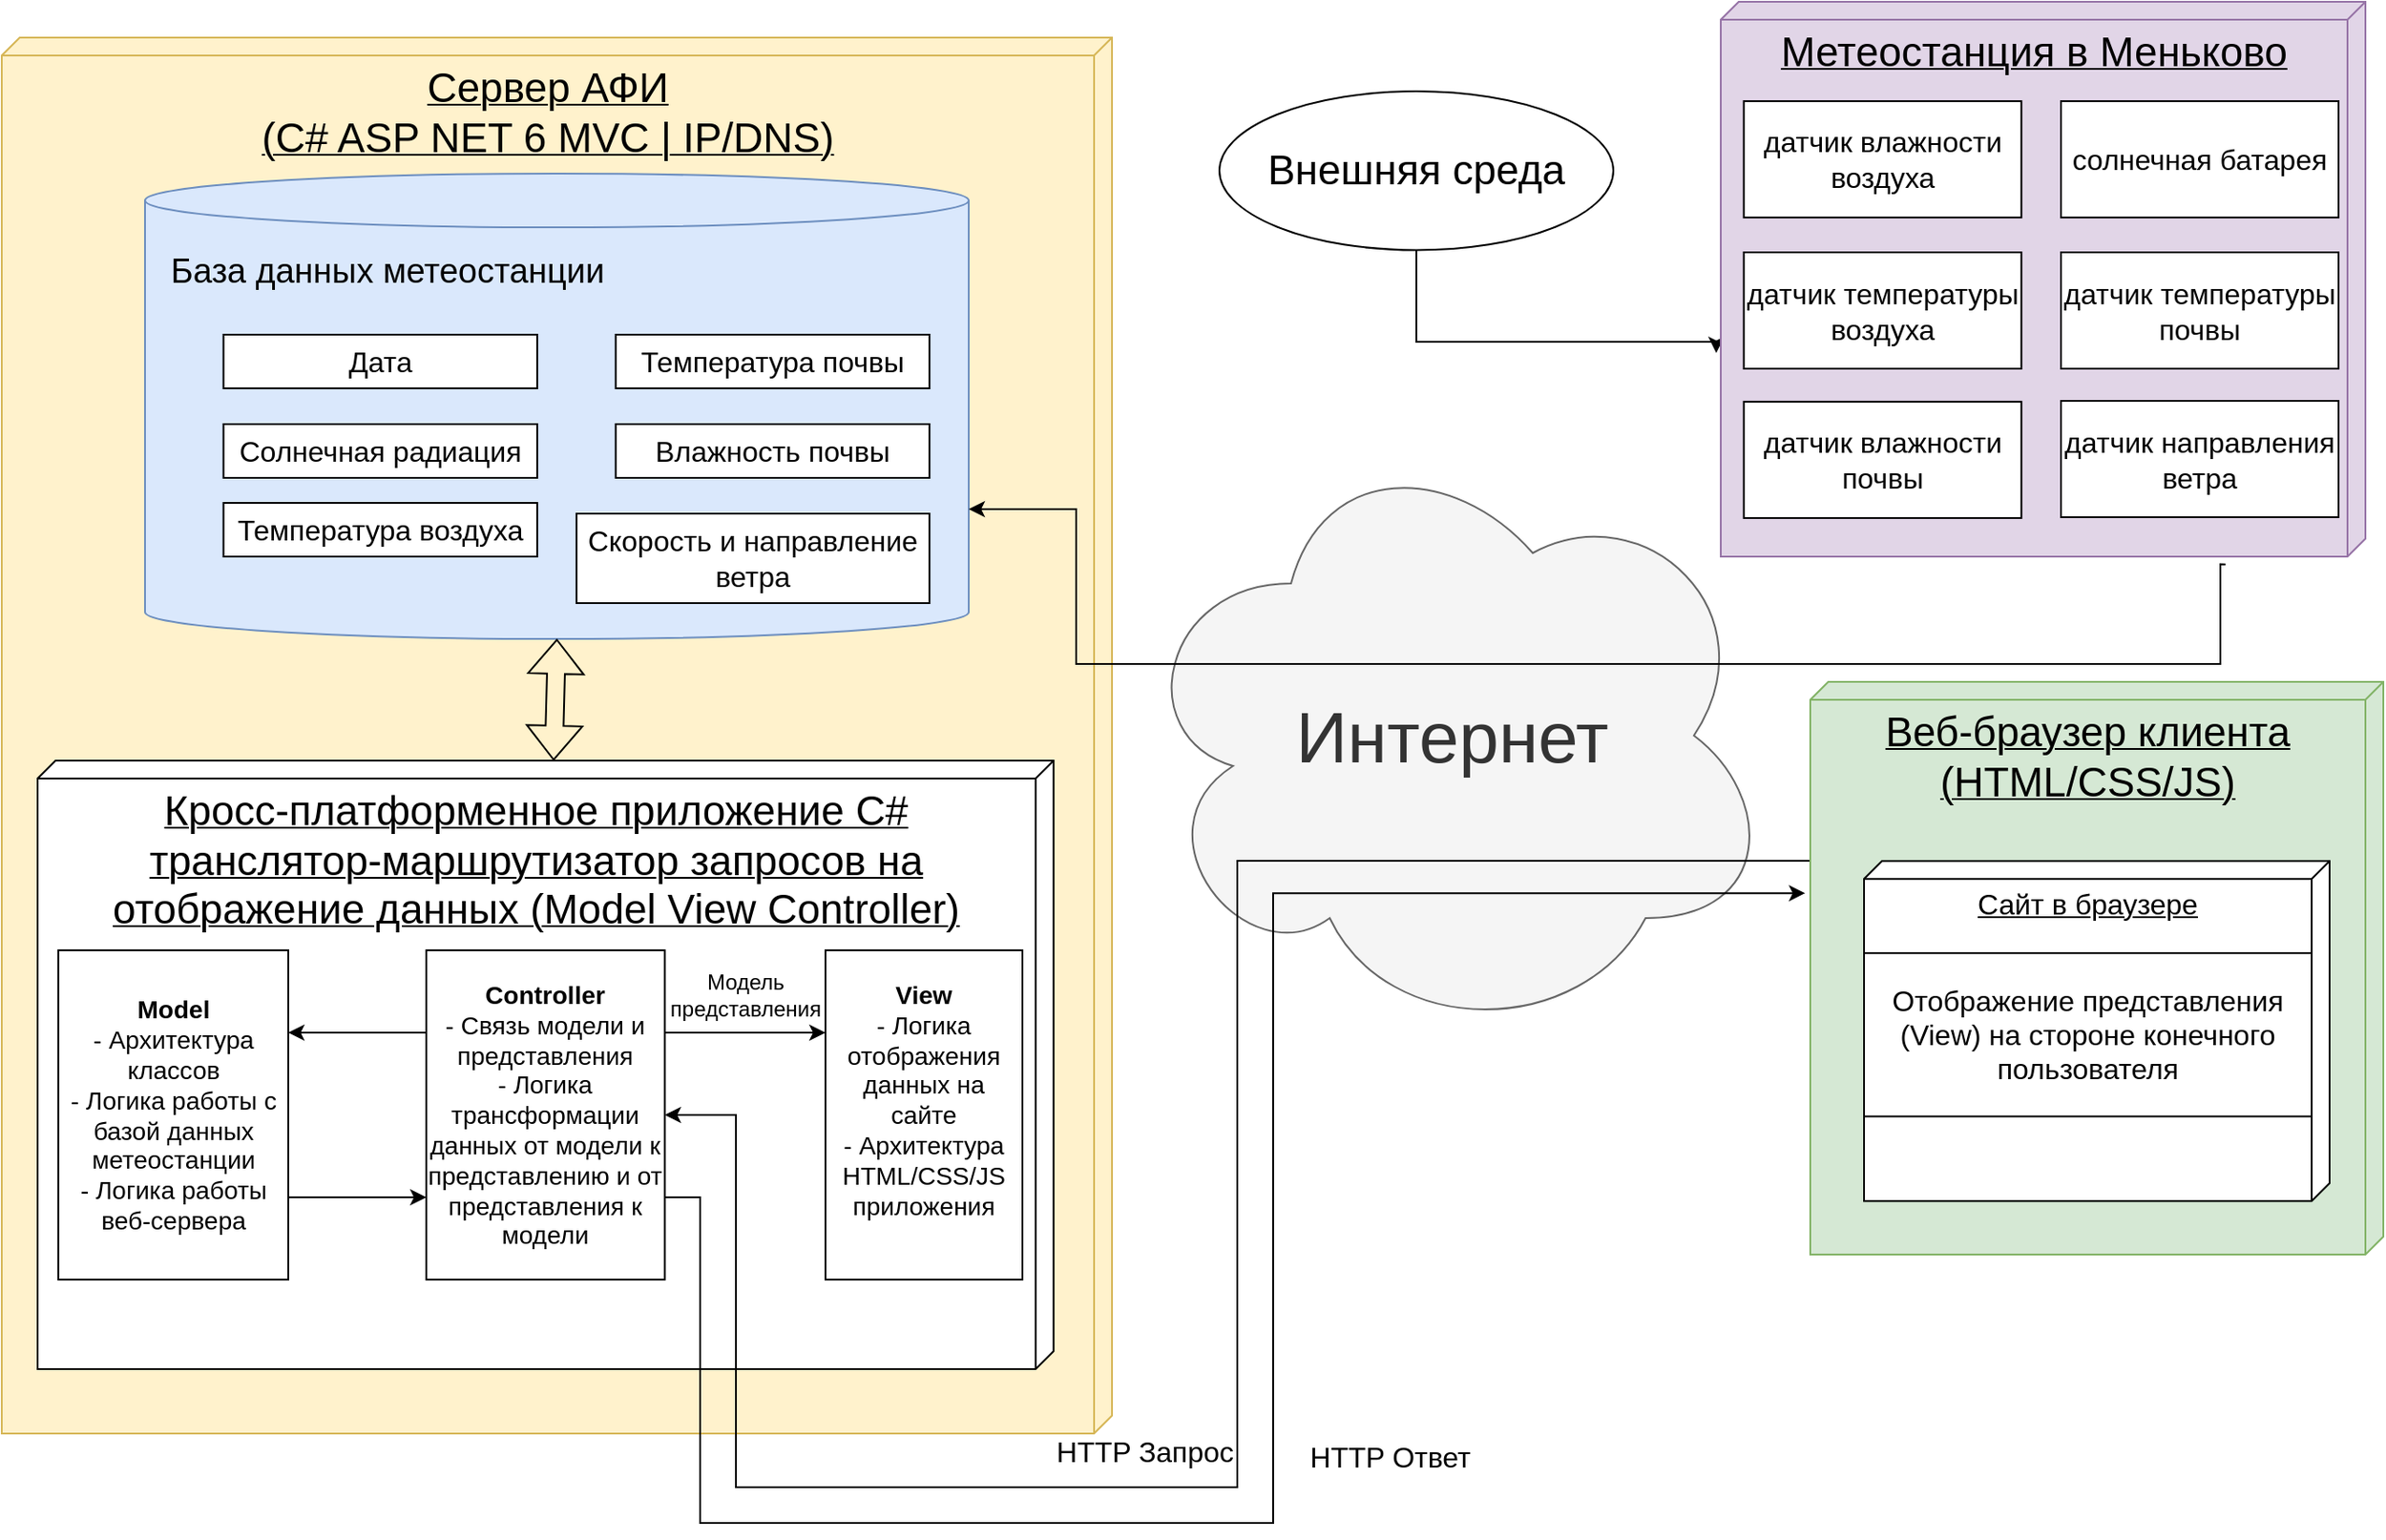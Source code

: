 <mxfile version="24.8.4">
  <diagram name="Страница 1" id="3UtwikSYcavfptNBDR6d">
    <mxGraphModel dx="1434" dy="780" grid="1" gridSize="10" guides="1" tooltips="1" connect="1" arrows="1" fold="1" page="1" pageScale="1" pageWidth="827" pageHeight="1169" math="0" shadow="0">
      <root>
        <mxCell id="0" />
        <mxCell id="1" parent="0" />
        <mxCell id="uawzwrlSfg4TmnD1LO4R-1" value="&lt;font style=&quot;font-size: 23px;&quot;&gt;Сервер АФИ&lt;br&gt;(C# ASP NET 6 MVC | IP/DNS)&lt;/font&gt;" style="verticalAlign=top;align=center;spacingTop=8;spacingLeft=2;spacingRight=12;shape=cube;size=10;direction=south;fontStyle=4;html=1;whiteSpace=wrap;fillColor=#fff2cc;strokeColor=#d6b656;" parent="1" vertex="1">
          <mxGeometry x="40" y="30" width="620" height="780" as="geometry" />
        </mxCell>
        <mxCell id="uawzwrlSfg4TmnD1LO4R-24" value="" style="group" parent="1" vertex="1" connectable="0">
          <mxGeometry x="120" y="106" width="460" height="260" as="geometry" />
        </mxCell>
        <mxCell id="uawzwrlSfg4TmnD1LO4R-2" value="" style="shape=cylinder3;whiteSpace=wrap;html=1;boundedLbl=1;backgroundOutline=1;size=15;fillColor=#dae8fc;strokeColor=#6c8ebf;" parent="uawzwrlSfg4TmnD1LO4R-24" vertex="1">
          <mxGeometry width="460.0" height="260" as="geometry" />
        </mxCell>
        <mxCell id="uawzwrlSfg4TmnD1LO4R-3" value="&lt;font style=&quot;font-size: 19px;&quot;&gt;База данных метеостанции&lt;/font&gt;" style="text;html=1;align=center;verticalAlign=middle;resizable=0;points=[];autosize=1;strokeColor=none;fillColor=none;" parent="uawzwrlSfg4TmnD1LO4R-24" vertex="1">
          <mxGeometry y="35" width="270" height="40" as="geometry" />
        </mxCell>
        <mxCell id="uawzwrlSfg4TmnD1LO4R-4" value="&lt;font style=&quot;font-size: 16px;&quot;&gt;Дата&lt;/font&gt;" style="rounded=0;whiteSpace=wrap;html=1;" parent="uawzwrlSfg4TmnD1LO4R-24" vertex="1">
          <mxGeometry x="43.81" y="90" width="175.238" height="30" as="geometry" />
        </mxCell>
        <mxCell id="uawzwrlSfg4TmnD1LO4R-5" value="&lt;font style=&quot;font-size: 16px;&quot;&gt;Температура почвы&lt;/font&gt;" style="rounded=0;whiteSpace=wrap;html=1;" parent="uawzwrlSfg4TmnD1LO4R-24" vertex="1">
          <mxGeometry x="262.857" y="90" width="175.238" height="30" as="geometry" />
        </mxCell>
        <mxCell id="uawzwrlSfg4TmnD1LO4R-7" value="&lt;font style=&quot;font-size: 16px;&quot;&gt;Солнечная радиация&lt;/font&gt;" style="rounded=0;whiteSpace=wrap;html=1;" parent="uawzwrlSfg4TmnD1LO4R-24" vertex="1">
          <mxGeometry x="43.81" y="140" width="175.238" height="30" as="geometry" />
        </mxCell>
        <mxCell id="uawzwrlSfg4TmnD1LO4R-8" value="&lt;font style=&quot;font-size: 16px;&quot;&gt;Влажность почвы&lt;/font&gt;" style="rounded=0;whiteSpace=wrap;html=1;" parent="uawzwrlSfg4TmnD1LO4R-24" vertex="1">
          <mxGeometry x="262.857" y="140" width="175.238" height="30" as="geometry" />
        </mxCell>
        <mxCell id="uawzwrlSfg4TmnD1LO4R-9" value="&lt;font style=&quot;font-size: 16px;&quot;&gt;Температура воздуха&lt;/font&gt;" style="rounded=0;whiteSpace=wrap;html=1;" parent="uawzwrlSfg4TmnD1LO4R-24" vertex="1">
          <mxGeometry x="43.81" y="184" width="175.238" height="30" as="geometry" />
        </mxCell>
        <mxCell id="uawzwrlSfg4TmnD1LO4R-10" value="&lt;font style=&quot;font-size: 16px;&quot;&gt;Скорость и направление ветра&lt;/font&gt;" style="rounded=0;whiteSpace=wrap;html=1;" parent="uawzwrlSfg4TmnD1LO4R-24" vertex="1">
          <mxGeometry x="240.952" y="190" width="197.143" height="50" as="geometry" />
        </mxCell>
        <mxCell id="uawzwrlSfg4TmnD1LO4R-25" value="" style="group" parent="1" vertex="1" connectable="0">
          <mxGeometry x="60" y="444" width="660" height="330" as="geometry" />
        </mxCell>
        <mxCell id="uawzwrlSfg4TmnD1LO4R-13" value="&lt;font style=&quot;font-size: 23px;&quot;&gt;&lt;span style=&quot;&quot;&gt;Кросс-платформенное приложение C#&lt;/span&gt;&lt;br&gt;&lt;font style=&quot;font-size: 23px;&quot;&gt;транслятор-маршрутизатор запросов на отображение данных (Model View Controller)&lt;/font&gt;&lt;br&gt;&lt;/font&gt;" style="verticalAlign=top;align=center;spacingTop=8;spacingLeft=2;spacingRight=12;shape=cube;size=10;direction=south;fontStyle=4;html=1;whiteSpace=wrap;" parent="uawzwrlSfg4TmnD1LO4R-25" vertex="1">
          <mxGeometry y="-10" width="567.37" height="340" as="geometry" />
        </mxCell>
        <mxCell id="pTcO-I0o6w5sAaPJSsjS-7" value="&lt;font style=&quot;font-size: 14px;&quot;&gt;&lt;b&gt;Model&lt;/b&gt;&lt;br&gt;- Архитектура классов&lt;br&gt;- Логика работы с базой данных метеостанции&lt;br&gt;- Логика работы веб-сервера&lt;br&gt;&lt;/font&gt;" style="rounded=0;whiteSpace=wrap;html=1;" parent="uawzwrlSfg4TmnD1LO4R-25" vertex="1">
          <mxGeometry x="11.58" y="96" width="128.42" height="184" as="geometry" />
        </mxCell>
        <mxCell id="pTcO-I0o6w5sAaPJSsjS-8" value="&lt;font style=&quot;font-size: 14px;&quot;&gt;&lt;b&gt;Controller&lt;/b&gt;&lt;br&gt;- Связь модели и представления&lt;br&gt;- Логика трансформации данных от модели к представлению и от представления к модели&lt;/font&gt;" style="rounded=0;whiteSpace=wrap;html=1;" parent="uawzwrlSfg4TmnD1LO4R-25" vertex="1">
          <mxGeometry x="217.1" y="96" width="133.16" height="184" as="geometry" />
        </mxCell>
        <mxCell id="pTcO-I0o6w5sAaPJSsjS-14" style="edgeStyle=orthogonalEdgeStyle;rounded=0;orthogonalLoop=1;jettySize=auto;html=1;entryX=1;entryY=0.25;entryDx=0;entryDy=0;exitX=0;exitY=0.25;exitDx=0;exitDy=0;" parent="uawzwrlSfg4TmnD1LO4R-25" source="pTcO-I0o6w5sAaPJSsjS-8" target="pTcO-I0o6w5sAaPJSsjS-7" edge="1">
          <mxGeometry relative="1" as="geometry" />
        </mxCell>
        <mxCell id="pTcO-I0o6w5sAaPJSsjS-15" style="edgeStyle=orthogonalEdgeStyle;rounded=0;orthogonalLoop=1;jettySize=auto;html=1;exitX=1;exitY=0.75;exitDx=0;exitDy=0;entryX=0;entryY=0.75;entryDx=0;entryDy=0;" parent="uawzwrlSfg4TmnD1LO4R-25" source="pTcO-I0o6w5sAaPJSsjS-7" target="pTcO-I0o6w5sAaPJSsjS-8" edge="1">
          <mxGeometry relative="1" as="geometry" />
        </mxCell>
        <mxCell id="pTcO-I0o6w5sAaPJSsjS-9" value="&lt;font style=&quot;font-size: 14px;&quot;&gt;&lt;b&gt;View&lt;br&gt;&lt;/b&gt;- Логика отображения данных на сайте&lt;br&gt;- Архитектура HTML/CSS/JS приложения&lt;br&gt;&lt;br&gt;&lt;/font&gt;" style="rounded=0;whiteSpace=wrap;html=1;" parent="uawzwrlSfg4TmnD1LO4R-25" vertex="1">
          <mxGeometry x="440" y="96" width="110" height="184" as="geometry" />
        </mxCell>
        <mxCell id="pTcO-I0o6w5sAaPJSsjS-17" style="edgeStyle=orthogonalEdgeStyle;rounded=0;orthogonalLoop=1;jettySize=auto;html=1;exitX=1;exitY=0.25;exitDx=0;exitDy=0;entryX=0;entryY=0.25;entryDx=0;entryDy=0;" parent="uawzwrlSfg4TmnD1LO4R-25" source="pTcO-I0o6w5sAaPJSsjS-8" target="pTcO-I0o6w5sAaPJSsjS-9" edge="1">
          <mxGeometry relative="1" as="geometry" />
        </mxCell>
        <mxCell id="pTcO-I0o6w5sAaPJSsjS-20" value="&lt;font style=&quot;font-size: 12px;&quot;&gt;Модель&lt;br&gt;представления&lt;/font&gt;" style="text;html=1;align=center;verticalAlign=middle;resizable=0;points=[];autosize=1;strokeColor=none;fillColor=none;" parent="uawzwrlSfg4TmnD1LO4R-25" vertex="1">
          <mxGeometry x="340" y="101" width="110" height="40" as="geometry" />
        </mxCell>
        <mxCell id="uawzwrlSfg4TmnD1LO4R-26" value="" style="shape=flexArrow;endArrow=classic;startArrow=classic;html=1;rounded=0;entryX=0.5;entryY=1;entryDx=0;entryDy=0;entryPerimeter=0;" parent="1" source="uawzwrlSfg4TmnD1LO4R-13" target="uawzwrlSfg4TmnD1LO4R-2" edge="1">
          <mxGeometry width="100" height="100" relative="1" as="geometry">
            <mxPoint x="390" y="640" as="sourcePoint" />
            <mxPoint x="490" y="540" as="targetPoint" />
          </mxGeometry>
        </mxCell>
        <mxCell id="uawzwrlSfg4TmnD1LO4R-28" value="&lt;font style=&quot;font-size: 40px;&quot;&gt;Интернет&lt;/font&gt;" style="ellipse;shape=cloud;whiteSpace=wrap;html=1;fillColor=#f5f5f5;fontColor=#333333;strokeColor=#666666;" parent="1" vertex="1">
          <mxGeometry x="670" y="250" width="360" height="340" as="geometry" />
        </mxCell>
        <mxCell id="uawzwrlSfg4TmnD1LO4R-71" value="" style="edgeStyle=orthogonalEdgeStyle;rounded=0;orthogonalLoop=1;jettySize=auto;html=1;entryX=0.633;entryY=1.007;entryDx=0;entryDy=0;entryPerimeter=0;" parent="1" source="uawzwrlSfg4TmnD1LO4R-62" target="uawzwrlSfg4TmnD1LO4R-55" edge="1">
          <mxGeometry relative="1" as="geometry">
            <Array as="points">
              <mxPoint x="830" y="200" />
            </Array>
          </mxGeometry>
        </mxCell>
        <mxCell id="uawzwrlSfg4TmnD1LO4R-62" value="&lt;font style=&quot;font-size: 23px;&quot;&gt;Внешняя среда&lt;/font&gt;" style="ellipse;whiteSpace=wrap;html=1;fontSize=22;" parent="1" vertex="1">
          <mxGeometry x="720" y="60" width="220" height="88.75" as="geometry" />
        </mxCell>
        <mxCell id="uawzwrlSfg4TmnD1LO4R-68" value="" style="group" parent="1" vertex="1" connectable="0">
          <mxGeometry x="1000" y="10" width="360" height="310" as="geometry" />
        </mxCell>
        <mxCell id="uawzwrlSfg4TmnD1LO4R-55" value="&lt;font style=&quot;font-size: 23px;&quot;&gt;Метеостанция в Меньково&lt;/font&gt;" style="verticalAlign=top;align=center;spacingTop=8;spacingLeft=2;spacingRight=12;shape=cube;size=10;direction=south;fontStyle=4;html=1;whiteSpace=wrap;fillColor=#e1d5e7;strokeColor=#9673a6;" parent="uawzwrlSfg4TmnD1LO4R-68" vertex="1">
          <mxGeometry width="360" height="310.0" as="geometry" />
        </mxCell>
        <mxCell id="uawzwrlSfg4TmnD1LO4R-56" value="&lt;font style=&quot;font-size: 16px;&quot;&gt;датчик влажности воздуха&lt;/font&gt;" style="whiteSpace=wrap;html=1;" parent="uawzwrlSfg4TmnD1LO4R-68" vertex="1">
          <mxGeometry x="12.857" y="55.542" width="155" height="65" as="geometry" />
        </mxCell>
        <mxCell id="uawzwrlSfg4TmnD1LO4R-57" value="&lt;font style=&quot;font-size: 16px;&quot;&gt;датчик температуры почвы&lt;/font&gt;" style="whiteSpace=wrap;html=1;" parent="uawzwrlSfg4TmnD1LO4R-68" vertex="1">
          <mxGeometry x="190" y="140.005" width="155" height="65" as="geometry" />
        </mxCell>
        <mxCell id="uawzwrlSfg4TmnD1LO4R-58" value="&lt;font style=&quot;font-size: 16px;&quot;&gt;датчик температуры воздуха&lt;/font&gt;" style="whiteSpace=wrap;html=1;" parent="uawzwrlSfg4TmnD1LO4R-68" vertex="1">
          <mxGeometry x="12.857" y="140.005" width="155" height="65" as="geometry" />
        </mxCell>
        <mxCell id="uawzwrlSfg4TmnD1LO4R-59" value="&lt;font style=&quot;font-size: 16px;&quot;&gt;солнечная батарея&lt;/font&gt;" style="whiteSpace=wrap;html=1;" parent="uawzwrlSfg4TmnD1LO4R-68" vertex="1">
          <mxGeometry x="190" y="55.542" width="155" height="65" as="geometry" />
        </mxCell>
        <mxCell id="uawzwrlSfg4TmnD1LO4R-60" value="&lt;font style=&quot;font-size: 16px;&quot;&gt;датчик влажности почвы&lt;/font&gt;" style="whiteSpace=wrap;html=1;" parent="uawzwrlSfg4TmnD1LO4R-68" vertex="1">
          <mxGeometry x="12.86" y="223.46" width="155" height="65" as="geometry" />
        </mxCell>
        <mxCell id="uawzwrlSfg4TmnD1LO4R-61" value="&lt;font style=&quot;font-size: 16px;&quot;&gt;датчик направления ветра&lt;/font&gt;" style="whiteSpace=wrap;html=1;" parent="uawzwrlSfg4TmnD1LO4R-68" vertex="1">
          <mxGeometry x="190" y="223" width="155" height="65" as="geometry" />
        </mxCell>
        <mxCell id="uawzwrlSfg4TmnD1LO4R-70" value="" style="edgeStyle=orthogonalEdgeStyle;rounded=0;orthogonalLoop=1;jettySize=auto;html=1;entryX=1;entryY=0;entryDx=0;entryDy=187.5;entryPerimeter=0;exitX=1.014;exitY=0.217;exitDx=0;exitDy=0;exitPerimeter=0;" parent="1" source="uawzwrlSfg4TmnD1LO4R-55" target="uawzwrlSfg4TmnD1LO4R-2" edge="1">
          <mxGeometry relative="1" as="geometry">
            <mxPoint x="660" y="340" as="sourcePoint" />
            <Array as="points">
              <mxPoint x="1279" y="380" />
              <mxPoint x="640" y="380" />
              <mxPoint x="640" y="294" />
            </Array>
          </mxGeometry>
        </mxCell>
        <mxCell id="pTcO-I0o6w5sAaPJSsjS-13" style="edgeStyle=orthogonalEdgeStyle;rounded=0;orthogonalLoop=1;jettySize=auto;html=1;entryX=1;entryY=0.5;entryDx=0;entryDy=0;" parent="1" source="uawzwrlSfg4TmnD1LO4R-29" target="pTcO-I0o6w5sAaPJSsjS-8" edge="1">
          <mxGeometry relative="1" as="geometry">
            <Array as="points">
              <mxPoint x="730" y="490" />
              <mxPoint x="730" y="840" />
              <mxPoint x="450" y="840" />
              <mxPoint x="450" y="632" />
            </Array>
          </mxGeometry>
        </mxCell>
        <mxCell id="pTcO-I0o6w5sAaPJSsjS-19" value="&lt;font style=&quot;font-size: 16px;&quot;&gt;HTTP Запрос&lt;/font&gt;" style="edgeLabel;html=1;align=center;verticalAlign=middle;resizable=0;points=[];fontSize=16;" parent="pTcO-I0o6w5sAaPJSsjS-13" vertex="1" connectable="0">
          <mxGeometry x="0.365" y="-8" relative="1" as="geometry">
            <mxPoint x="95" y="-12" as="offset" />
          </mxGeometry>
        </mxCell>
        <mxCell id="pTcO-I0o6w5sAaPJSsjS-18" value="" style="group" parent="1" vertex="1" connectable="0">
          <mxGeometry x="1050" y="390" width="320" height="390.244" as="geometry" />
        </mxCell>
        <mxCell id="uawzwrlSfg4TmnD1LO4R-29" value="&lt;font style=&quot;font-size: 23px;&quot;&gt;Веб-браузер клиента&lt;br&gt;(HTML/CSS/JS)&lt;/font&gt;" style="verticalAlign=top;align=center;spacingTop=8;spacingLeft=2;spacingRight=12;shape=cube;size=10;direction=south;fontStyle=4;html=1;whiteSpace=wrap;fillColor=#d5e8d4;strokeColor=#82b366;" parent="pTcO-I0o6w5sAaPJSsjS-18" vertex="1">
          <mxGeometry width="320" height="320" as="geometry" />
        </mxCell>
        <mxCell id="uawzwrlSfg4TmnD1LO4R-30" value="&lt;font style=&quot;font-size: 16px;&quot;&gt;Сайт в браузере&lt;/font&gt;" style="verticalAlign=top;align=center;spacingTop=8;spacingLeft=2;spacingRight=12;shape=cube;size=10;direction=south;fontStyle=4;html=1;whiteSpace=wrap;fontSize=14;" parent="pTcO-I0o6w5sAaPJSsjS-18" vertex="1">
          <mxGeometry x="30" y="100.127" width="260" height="190" as="geometry" />
        </mxCell>
        <mxCell id="pTcO-I0o6w5sAaPJSsjS-10" value="&lt;font style=&quot;font-size: 16px;&quot;&gt;Отображение представления (View) на стороне конечного пользователя&lt;/font&gt;" style="rounded=0;whiteSpace=wrap;html=1;" parent="pTcO-I0o6w5sAaPJSsjS-18" vertex="1">
          <mxGeometry x="30" y="151.591" width="250" height="91.22" as="geometry" />
        </mxCell>
        <mxCell id="sdPTvdAY6LHZJxLAAar--5" style="edgeStyle=orthogonalEdgeStyle;rounded=0;orthogonalLoop=1;jettySize=auto;html=1;exitX=1;exitY=0.75;exitDx=0;exitDy=0;entryX=0.369;entryY=1.009;entryDx=0;entryDy=0;entryPerimeter=0;" edge="1" parent="1" source="pTcO-I0o6w5sAaPJSsjS-8" target="uawzwrlSfg4TmnD1LO4R-29">
          <mxGeometry relative="1" as="geometry">
            <Array as="points">
              <mxPoint x="430" y="678" />
              <mxPoint x="430" y="860" />
              <mxPoint x="750" y="860" />
              <mxPoint x="750" y="508" />
            </Array>
          </mxGeometry>
        </mxCell>
        <mxCell id="sdPTvdAY6LHZJxLAAar--6" value="&lt;font style=&quot;font-size: 16px;&quot;&gt;HTTP Ответ&lt;/font&gt;" style="text;html=1;align=center;verticalAlign=middle;resizable=0;points=[];autosize=1;strokeColor=none;fillColor=none;" vertex="1" parent="1">
          <mxGeometry x="760" y="808" width="110" height="30" as="geometry" />
        </mxCell>
      </root>
    </mxGraphModel>
  </diagram>
</mxfile>
